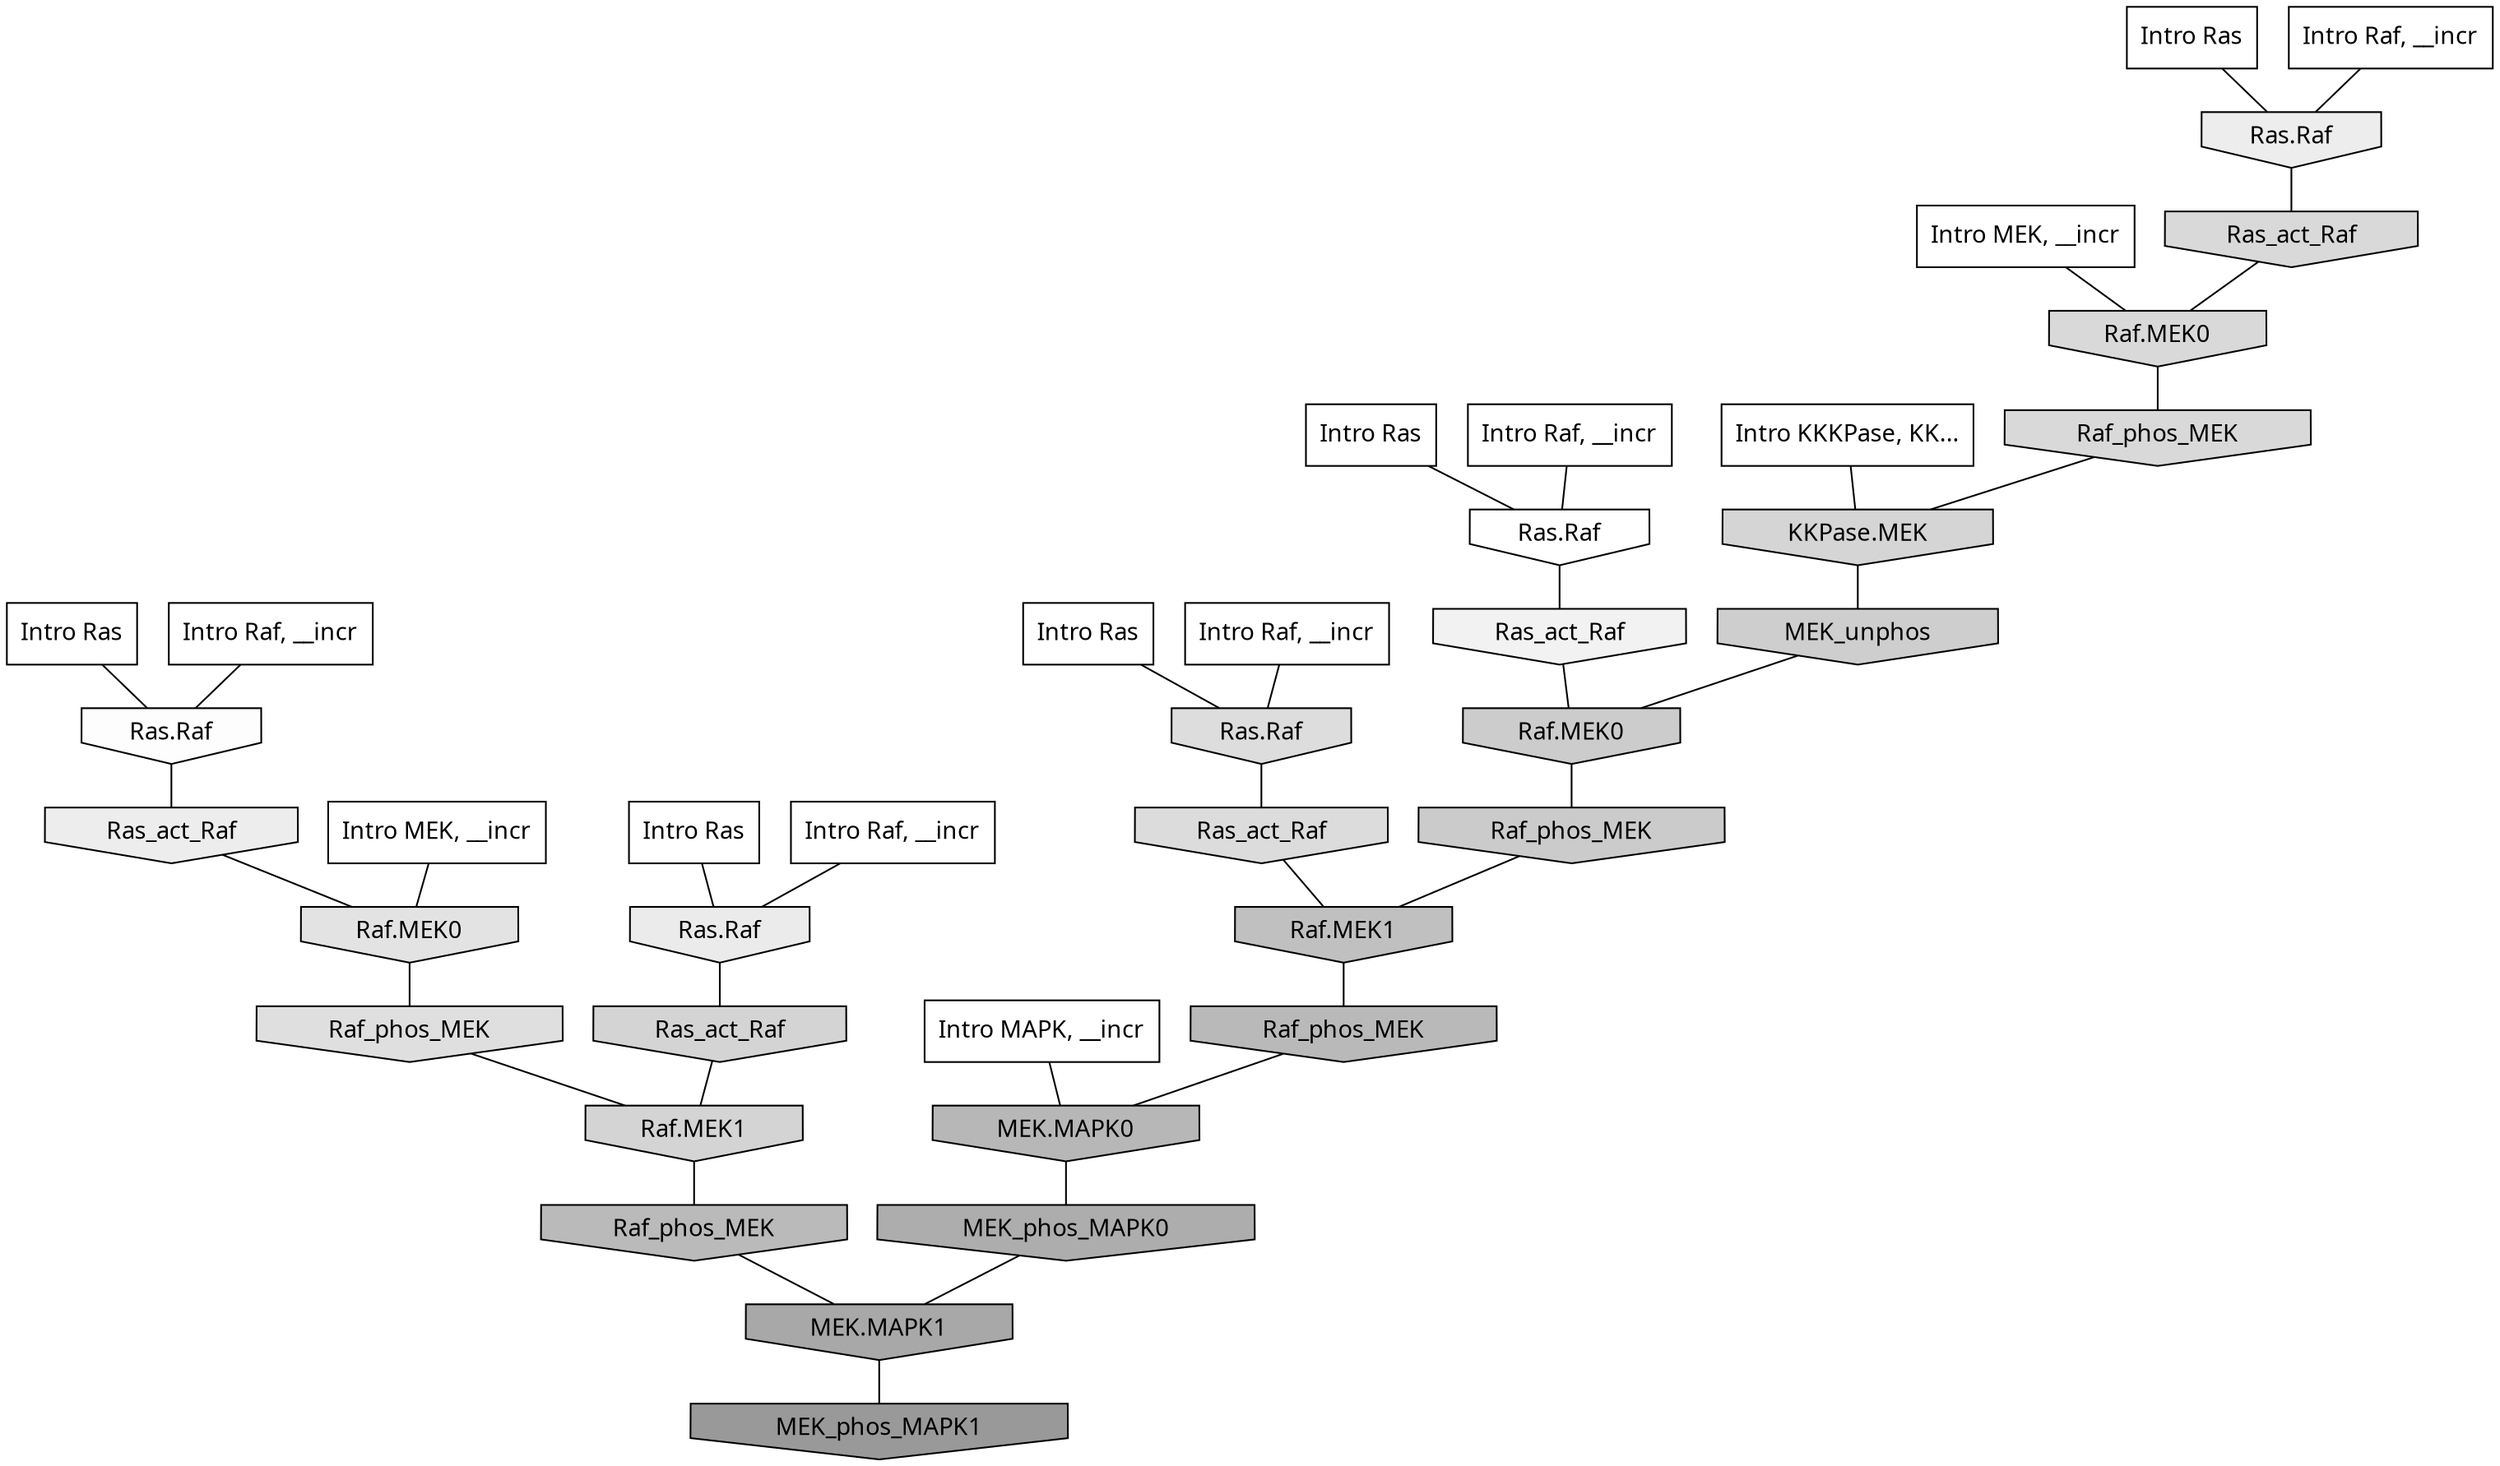 digraph G{
  rankdir="TB";
  ranksep=0.30;
  node [fontname="CMU Serif"];
  edge [fontname="CMU Serif"];
  
  1 [label="Intro Ras", shape=rectangle, style=filled, fillcolor="0.000 0.000 1.000"]
  
  26 [label="Intro Ras", shape=rectangle, style=filled, fillcolor="0.000 0.000 1.000"]
  
  69 [label="Intro Ras", shape=rectangle, style=filled, fillcolor="0.000 0.000 1.000"]
  
  83 [label="Intro Ras", shape=rectangle, style=filled, fillcolor="0.000 0.000 1.000"]
  
  90 [label="Intro Ras", shape=rectangle, style=filled, fillcolor="0.000 0.000 1.000"]
  
  108 [label="Intro Raf, __incr", shape=rectangle, style=filled, fillcolor="0.000 0.000 1.000"]
  
  150 [label="Intro Raf, __incr", shape=rectangle, style=filled, fillcolor="0.000 0.000 1.000"]
  
  256 [label="Intro Raf, __incr", shape=rectangle, style=filled, fillcolor="0.000 0.000 1.000"]
  
  777 [label="Intro Raf, __incr", shape=rectangle, style=filled, fillcolor="0.000 0.000 1.000"]
  
  888 [label="Intro Raf, __incr", shape=rectangle, style=filled, fillcolor="0.000 0.000 1.000"]
  
  1259 [label="Intro MEK, __incr", shape=rectangle, style=filled, fillcolor="0.000 0.000 1.000"]
  
  1885 [label="Intro MEK, __incr", shape=rectangle, style=filled, fillcolor="0.000 0.000 1.000"]
  
  2990 [label="Intro MAPK, __incr", shape=rectangle, style=filled, fillcolor="0.000 0.000 1.000"]
  
  3154 [label="Intro KKKPase, KK...", shape=rectangle, style=filled, fillcolor="0.000 0.000 1.000"]
  
  3276 [label="Ras.Raf", shape=invhouse, style=filled, fillcolor="0.000 0.000 1.000"]
  
  3370 [label="Ras.Raf", shape=invhouse, style=filled, fillcolor="0.000 0.000 0.989"]
  
  3641 [label="Ras_act_Raf", shape=invhouse, style=filled, fillcolor="0.000 0.000 0.947"]
  
  3838 [label="Ras.Raf", shape=invhouse, style=filled, fillcolor="0.000 0.000 0.928"]
  
  3858 [label="Ras_act_Raf", shape=invhouse, style=filled, fillcolor="0.000 0.000 0.926"]
  
  3958 [label="Ras.Raf", shape=invhouse, style=filled, fillcolor="0.000 0.000 0.920"]
  
  4322 [label="Raf.MEK0", shape=invhouse, style=filled, fillcolor="0.000 0.000 0.889"]
  
  4534 [label="Raf_phos_MEK", shape=invhouse, style=filled, fillcolor="0.000 0.000 0.875"]
  
  4685 [label="Ras.Raf", shape=invhouse, style=filled, fillcolor="0.000 0.000 0.866"]
  
  4763 [label="Ras_act_Raf", shape=invhouse, style=filled, fillcolor="0.000 0.000 0.860"]
  
  4908 [label="Ras_act_Raf", shape=invhouse, style=filled, fillcolor="0.000 0.000 0.850"]
  
  4911 [label="Raf.MEK0", shape=invhouse, style=filled, fillcolor="0.000 0.000 0.850"]
  
  4932 [label="Raf_phos_MEK", shape=invhouse, style=filled, fillcolor="0.000 0.000 0.848"]
  
  5118 [label="KKPase.MEK", shape=invhouse, style=filled, fillcolor="0.000 0.000 0.835"]
  
  5210 [label="Ras_act_Raf", shape=invhouse, style=filled, fillcolor="0.000 0.000 0.829"]
  
  5213 [label="Raf.MEK1", shape=invhouse, style=filled, fillcolor="0.000 0.000 0.829"]
  
  5542 [label="MEK_unphos", shape=invhouse, style=filled, fillcolor="0.000 0.000 0.807"]
  
  5676 [label="Raf.MEK0", shape=invhouse, style=filled, fillcolor="0.000 0.000 0.800"]
  
  5797 [label="Raf_phos_MEK", shape=invhouse, style=filled, fillcolor="0.000 0.000 0.793"]
  
  6541 [label="Raf.MEK1", shape=invhouse, style=filled, fillcolor="0.000 0.000 0.753"]
  
  7098 [label="Raf_phos_MEK", shape=invhouse, style=filled, fillcolor="0.000 0.000 0.730"]
  
  7230 [label="Raf_phos_MEK", shape=invhouse, style=filled, fillcolor="0.000 0.000 0.726"]
  
  7548 [label="MEK.MAPK0", shape=invhouse, style=filled, fillcolor="0.000 0.000 0.716"]
  
  8583 [label="MEK_phos_MAPK0", shape=invhouse, style=filled, fillcolor="0.000 0.000 0.679"]
  
  9261 [label="MEK.MAPK1", shape=invhouse, style=filled, fillcolor="0.000 0.000 0.658"]
  
  11812 [label="MEK_phos_MAPK1", shape=invhouse, style=filled, fillcolor="0.000 0.000 0.600"]
  
  
  9261 -> 11812 [dir=none, color="0.000 0.000 0.000"] 
  8583 -> 9261 [dir=none, color="0.000 0.000 0.000"] 
  7548 -> 8583 [dir=none, color="0.000 0.000 0.000"] 
  7230 -> 7548 [dir=none, color="0.000 0.000 0.000"] 
  7098 -> 9261 [dir=none, color="0.000 0.000 0.000"] 
  6541 -> 7230 [dir=none, color="0.000 0.000 0.000"] 
  5797 -> 6541 [dir=none, color="0.000 0.000 0.000"] 
  5676 -> 5797 [dir=none, color="0.000 0.000 0.000"] 
  5542 -> 5676 [dir=none, color="0.000 0.000 0.000"] 
  5213 -> 7098 [dir=none, color="0.000 0.000 0.000"] 
  5210 -> 5213 [dir=none, color="0.000 0.000 0.000"] 
  5118 -> 5542 [dir=none, color="0.000 0.000 0.000"] 
  4932 -> 5118 [dir=none, color="0.000 0.000 0.000"] 
  4911 -> 4932 [dir=none, color="0.000 0.000 0.000"] 
  4908 -> 4911 [dir=none, color="0.000 0.000 0.000"] 
  4763 -> 6541 [dir=none, color="0.000 0.000 0.000"] 
  4685 -> 4763 [dir=none, color="0.000 0.000 0.000"] 
  4534 -> 5213 [dir=none, color="0.000 0.000 0.000"] 
  4322 -> 4534 [dir=none, color="0.000 0.000 0.000"] 
  3958 -> 5210 [dir=none, color="0.000 0.000 0.000"] 
  3858 -> 4322 [dir=none, color="0.000 0.000 0.000"] 
  3838 -> 4908 [dir=none, color="0.000 0.000 0.000"] 
  3641 -> 5676 [dir=none, color="0.000 0.000 0.000"] 
  3370 -> 3858 [dir=none, color="0.000 0.000 0.000"] 
  3276 -> 3641 [dir=none, color="0.000 0.000 0.000"] 
  3154 -> 5118 [dir=none, color="0.000 0.000 0.000"] 
  2990 -> 7548 [dir=none, color="0.000 0.000 0.000"] 
  1885 -> 4911 [dir=none, color="0.000 0.000 0.000"] 
  1259 -> 4322 [dir=none, color="0.000 0.000 0.000"] 
  888 -> 3370 [dir=none, color="0.000 0.000 0.000"] 
  777 -> 3276 [dir=none, color="0.000 0.000 0.000"] 
  256 -> 4685 [dir=none, color="0.000 0.000 0.000"] 
  150 -> 3958 [dir=none, color="0.000 0.000 0.000"] 
  108 -> 3838 [dir=none, color="0.000 0.000 0.000"] 
  90 -> 4685 [dir=none, color="0.000 0.000 0.000"] 
  83 -> 3958 [dir=none, color="0.000 0.000 0.000"] 
  69 -> 3276 [dir=none, color="0.000 0.000 0.000"] 
  26 -> 3838 [dir=none, color="0.000 0.000 0.000"] 
  1 -> 3370 [dir=none, color="0.000 0.000 0.000"] 
  
  }

